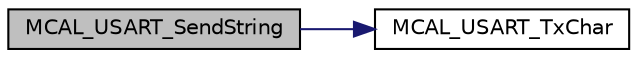 digraph "MCAL_USART_SendString"
{
 // LATEX_PDF_SIZE
  edge [fontname="Helvetica",fontsize="10",labelfontname="Helvetica",labelfontsize="10"];
  node [fontname="Helvetica",fontsize="10",shape=record];
  rankdir="LR";
  Node1 [label="MCAL_USART_SendString",height=0.2,width=0.4,color="black", fillcolor="grey75", style="filled", fontcolor="black",tooltip="This function can send a string ."];
  Node1 -> Node2 [color="midnightblue",fontsize="10",style="solid",fontname="Helvetica"];
  Node2 [label="MCAL_USART_TxChar",height=0.2,width=0.4,color="black", fillcolor="white", style="filled",URL="$_u_s_a_r_t___program_8c.html#a811b417cd667ea87a81fc877e0f1acbe",tooltip="This function can send a character of data."];
}
